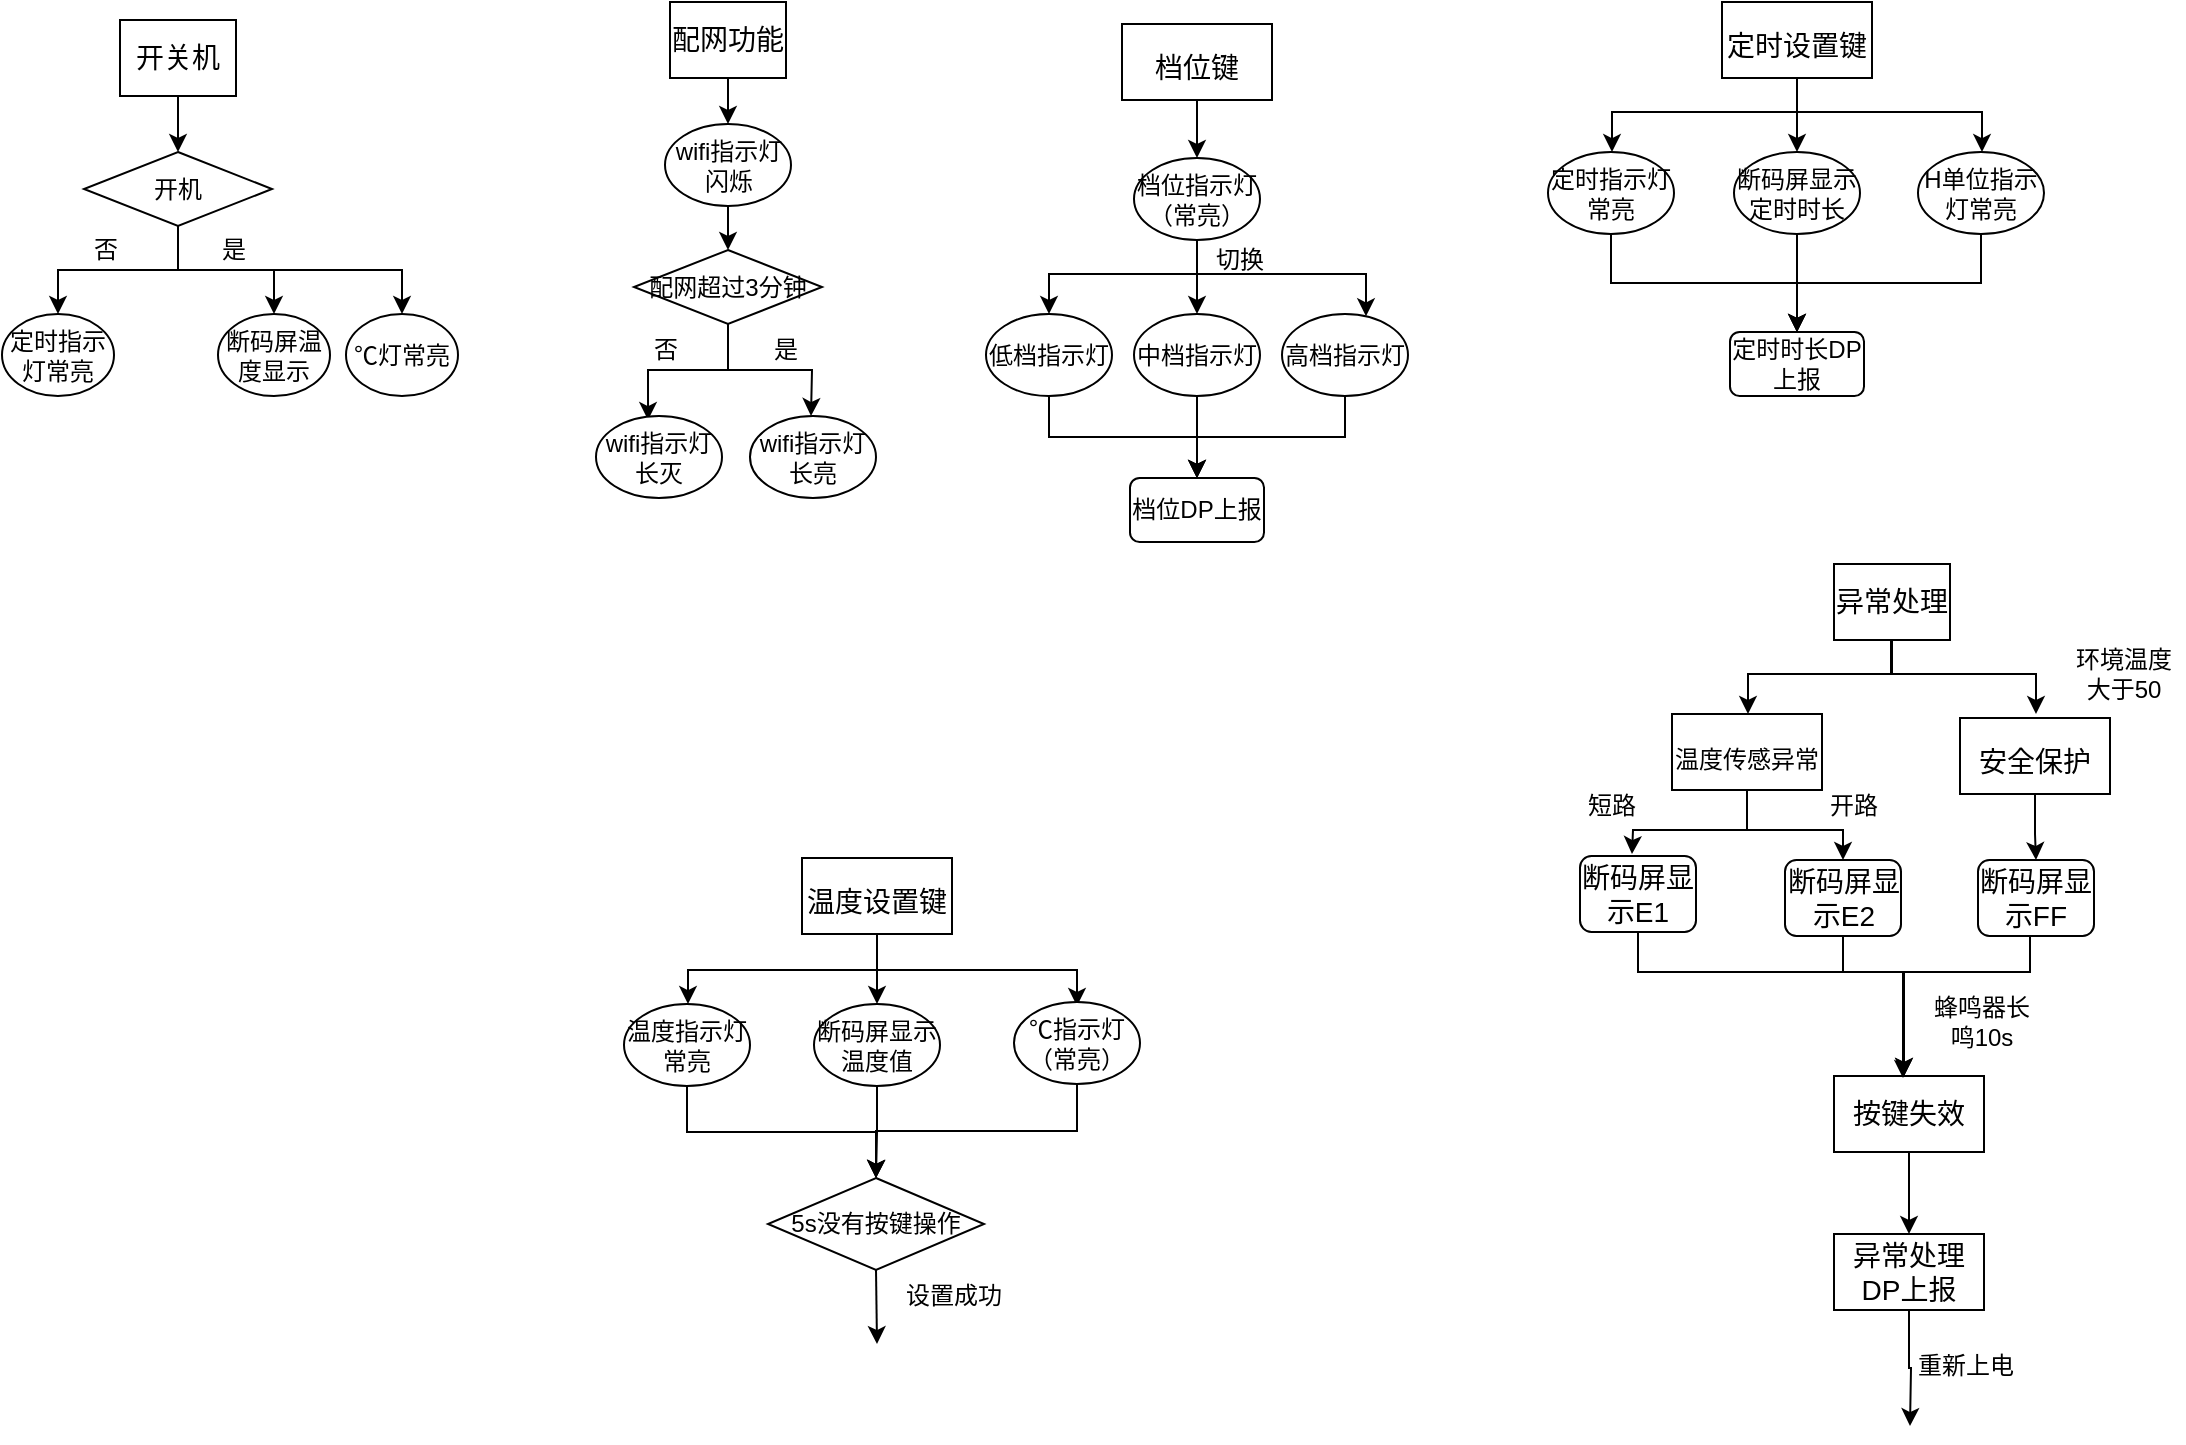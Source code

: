 <mxfile version="15.9.6" type="github">
  <diagram id="7bYu3S5xshXxI2PsXWl_" name="Page-1">
    <mxGraphModel dx="2249" dy="762" grid="0" gridSize="10" guides="1" tooltips="1" connect="1" arrows="1" fold="1" page="1" pageScale="1" pageWidth="827" pageHeight="1169" math="0" shadow="0">
      <root>
        <mxCell id="0" />
        <mxCell id="1" parent="0" />
        <mxCell id="s2p4G6TEXcPG5f_NmB---62" style="edgeStyle=orthogonalEdgeStyle;rounded=0;orthogonalLoop=1;jettySize=auto;html=1;exitX=0.5;exitY=1;exitDx=0;exitDy=0;entryX=0.5;entryY=0;entryDx=0;entryDy=0;" edge="1" parent="1" source="s2p4G6TEXcPG5f_NmB---1" target="s2p4G6TEXcPG5f_NmB---61">
          <mxGeometry relative="1" as="geometry" />
        </mxCell>
        <mxCell id="s2p4G6TEXcPG5f_NmB---1" value="开关机" style="rounded=0;whiteSpace=wrap;html=1;fontSize=14;" vertex="1" parent="1">
          <mxGeometry x="-217" y="60" width="58" height="38" as="geometry" />
        </mxCell>
        <mxCell id="s2p4G6TEXcPG5f_NmB---22" style="edgeStyle=orthogonalEdgeStyle;rounded=0;orthogonalLoop=1;jettySize=auto;html=1;exitX=0.5;exitY=1;exitDx=0;exitDy=0;entryX=0.5;entryY=0;entryDx=0;entryDy=0;" edge="1" parent="1" source="s2p4G6TEXcPG5f_NmB---5" target="s2p4G6TEXcPG5f_NmB---18">
          <mxGeometry relative="1" as="geometry" />
        </mxCell>
        <mxCell id="s2p4G6TEXcPG5f_NmB---5" value="&lt;font style=&quot;font-size: 14px&quot;&gt;档位键&lt;/font&gt;" style="rounded=0;whiteSpace=wrap;html=1;fontSize=24;" vertex="1" parent="1">
          <mxGeometry x="284" y="62" width="75" height="38" as="geometry" />
        </mxCell>
        <mxCell id="s2p4G6TEXcPG5f_NmB---31" value="" style="edgeStyle=orthogonalEdgeStyle;rounded=0;orthogonalLoop=1;jettySize=auto;html=1;" edge="1" parent="1" source="s2p4G6TEXcPG5f_NmB---6" target="s2p4G6TEXcPG5f_NmB---30">
          <mxGeometry relative="1" as="geometry">
            <Array as="points">
              <mxPoint x="162" y="535" />
              <mxPoint x="67" y="535" />
            </Array>
          </mxGeometry>
        </mxCell>
        <mxCell id="s2p4G6TEXcPG5f_NmB---33" style="edgeStyle=orthogonalEdgeStyle;rounded=0;orthogonalLoop=1;jettySize=auto;html=1;exitX=0.5;exitY=1;exitDx=0;exitDy=0;" edge="1" parent="1">
          <mxGeometry relative="1" as="geometry">
            <mxPoint x="161.5" y="520" as="sourcePoint" />
            <mxPoint x="261.5" y="553" as="targetPoint" />
            <Array as="points">
              <mxPoint x="162" y="535" />
              <mxPoint x="262" y="535" />
            </Array>
          </mxGeometry>
        </mxCell>
        <mxCell id="s2p4G6TEXcPG5f_NmB---53" style="edgeStyle=orthogonalEdgeStyle;rounded=0;orthogonalLoop=1;jettySize=auto;html=1;exitX=0.5;exitY=1;exitDx=0;exitDy=0;entryX=0.5;entryY=0;entryDx=0;entryDy=0;" edge="1" parent="1" source="s2p4G6TEXcPG5f_NmB---6" target="s2p4G6TEXcPG5f_NmB---50">
          <mxGeometry relative="1" as="geometry" />
        </mxCell>
        <mxCell id="s2p4G6TEXcPG5f_NmB---6" value="&lt;span style=&quot;font-size: 14px&quot;&gt;温度设置键&lt;/span&gt;" style="rounded=0;whiteSpace=wrap;html=1;fontSize=24;" vertex="1" parent="1">
          <mxGeometry x="124" y="479" width="75" height="38" as="geometry" />
        </mxCell>
        <mxCell id="s2p4G6TEXcPG5f_NmB---57" value="" style="edgeStyle=orthogonalEdgeStyle;rounded=0;orthogonalLoop=1;jettySize=auto;html=1;" edge="1" parent="1" source="s2p4G6TEXcPG5f_NmB---7" target="s2p4G6TEXcPG5f_NmB---51">
          <mxGeometry relative="1" as="geometry" />
        </mxCell>
        <mxCell id="s2p4G6TEXcPG5f_NmB---58" style="edgeStyle=orthogonalEdgeStyle;rounded=0;orthogonalLoop=1;jettySize=auto;html=1;exitX=0.5;exitY=1;exitDx=0;exitDy=0;" edge="1" parent="1" source="s2p4G6TEXcPG5f_NmB---7" target="s2p4G6TEXcPG5f_NmB---55">
          <mxGeometry relative="1" as="geometry">
            <Array as="points">
              <mxPoint x="622" y="106" />
              <mxPoint x="529" y="106" />
            </Array>
          </mxGeometry>
        </mxCell>
        <mxCell id="s2p4G6TEXcPG5f_NmB---59" style="edgeStyle=orthogonalEdgeStyle;rounded=0;orthogonalLoop=1;jettySize=auto;html=1;exitX=0.5;exitY=1;exitDx=0;exitDy=0;" edge="1" parent="1" source="s2p4G6TEXcPG5f_NmB---7" target="s2p4G6TEXcPG5f_NmB---56">
          <mxGeometry relative="1" as="geometry">
            <Array as="points">
              <mxPoint x="622" y="106" />
              <mxPoint x="714" y="106" />
            </Array>
          </mxGeometry>
        </mxCell>
        <mxCell id="s2p4G6TEXcPG5f_NmB---7" value="&lt;font style=&quot;font-size: 14px&quot;&gt;定时设置键&lt;/font&gt;" style="rounded=0;whiteSpace=wrap;html=1;fontSize=24;" vertex="1" parent="1">
          <mxGeometry x="584" y="51" width="75" height="38" as="geometry" />
        </mxCell>
        <mxCell id="s2p4G6TEXcPG5f_NmB---17" style="edgeStyle=orthogonalEdgeStyle;rounded=0;orthogonalLoop=1;jettySize=auto;html=1;exitX=0.5;exitY=1;exitDx=0;exitDy=0;entryX=0.5;entryY=0;entryDx=0;entryDy=0;" edge="1" parent="1" source="s2p4G6TEXcPG5f_NmB---8" target="s2p4G6TEXcPG5f_NmB---12">
          <mxGeometry relative="1" as="geometry" />
        </mxCell>
        <mxCell id="s2p4G6TEXcPG5f_NmB---8" value="配网功能" style="rounded=0;whiteSpace=wrap;html=1;fontSize=14;" vertex="1" parent="1">
          <mxGeometry x="58" y="51" width="58" height="38" as="geometry" />
        </mxCell>
        <mxCell id="s2p4G6TEXcPG5f_NmB---34" value="" style="edgeStyle=orthogonalEdgeStyle;rounded=0;orthogonalLoop=1;jettySize=auto;html=1;" edge="1" parent="1" source="s2p4G6TEXcPG5f_NmB---12" target="s2p4G6TEXcPG5f_NmB---13">
          <mxGeometry relative="1" as="geometry" />
        </mxCell>
        <mxCell id="s2p4G6TEXcPG5f_NmB---12" value="wifi指示灯闪烁" style="ellipse;whiteSpace=wrap;html=1;" vertex="1" parent="1">
          <mxGeometry x="55.5" y="112" width="63" height="41" as="geometry" />
        </mxCell>
        <mxCell id="s2p4G6TEXcPG5f_NmB---37" style="edgeStyle=orthogonalEdgeStyle;rounded=0;orthogonalLoop=1;jettySize=auto;html=1;exitX=0.5;exitY=1;exitDx=0;exitDy=0;entryX=0.413;entryY=0.049;entryDx=0;entryDy=0;entryPerimeter=0;" edge="1" parent="1" source="s2p4G6TEXcPG5f_NmB---13" target="s2p4G6TEXcPG5f_NmB---35">
          <mxGeometry relative="1" as="geometry" />
        </mxCell>
        <mxCell id="s2p4G6TEXcPG5f_NmB---38" style="edgeStyle=orthogonalEdgeStyle;rounded=0;orthogonalLoop=1;jettySize=auto;html=1;exitX=0.5;exitY=1;exitDx=0;exitDy=0;entryX=0.5;entryY=0;entryDx=0;entryDy=0;" edge="1" parent="1" source="s2p4G6TEXcPG5f_NmB---13">
          <mxGeometry relative="1" as="geometry">
            <mxPoint x="128.5" y="258" as="targetPoint" />
          </mxGeometry>
        </mxCell>
        <mxCell id="s2p4G6TEXcPG5f_NmB---13" value="配网超过3分钟" style="rhombus;whiteSpace=wrap;html=1;" vertex="1" parent="1">
          <mxGeometry x="40" y="175" width="94" height="37" as="geometry" />
        </mxCell>
        <mxCell id="s2p4G6TEXcPG5f_NmB---26" style="edgeStyle=orthogonalEdgeStyle;rounded=0;orthogonalLoop=1;jettySize=auto;html=1;exitX=0.5;exitY=1;exitDx=0;exitDy=0;entryX=0.5;entryY=0;entryDx=0;entryDy=0;" edge="1" parent="1" source="s2p4G6TEXcPG5f_NmB---18" target="s2p4G6TEXcPG5f_NmB---19">
          <mxGeometry relative="1" as="geometry">
            <Array as="points">
              <mxPoint x="322" y="187" />
              <mxPoint x="248" y="187" />
            </Array>
          </mxGeometry>
        </mxCell>
        <mxCell id="s2p4G6TEXcPG5f_NmB---27" style="edgeStyle=orthogonalEdgeStyle;rounded=0;orthogonalLoop=1;jettySize=auto;html=1;exitX=0.5;exitY=1;exitDx=0;exitDy=0;entryX=0.5;entryY=0;entryDx=0;entryDy=0;" edge="1" parent="1" source="s2p4G6TEXcPG5f_NmB---18" target="s2p4G6TEXcPG5f_NmB---20">
          <mxGeometry relative="1" as="geometry" />
        </mxCell>
        <mxCell id="s2p4G6TEXcPG5f_NmB---28" style="edgeStyle=orthogonalEdgeStyle;rounded=0;orthogonalLoop=1;jettySize=auto;html=1;exitX=0.5;exitY=1;exitDx=0;exitDy=0;" edge="1" parent="1" source="s2p4G6TEXcPG5f_NmB---18" target="s2p4G6TEXcPG5f_NmB---21">
          <mxGeometry relative="1" as="geometry">
            <Array as="points">
              <mxPoint x="322" y="187" />
              <mxPoint x="406" y="187" />
            </Array>
          </mxGeometry>
        </mxCell>
        <mxCell id="s2p4G6TEXcPG5f_NmB---18" value="档位指示灯（常亮）" style="ellipse;whiteSpace=wrap;html=1;" vertex="1" parent="1">
          <mxGeometry x="290" y="129" width="63" height="41" as="geometry" />
        </mxCell>
        <mxCell id="s2p4G6TEXcPG5f_NmB---111" style="edgeStyle=orthogonalEdgeStyle;rounded=0;orthogonalLoop=1;jettySize=auto;html=1;exitX=0.5;exitY=1;exitDx=0;exitDy=0;entryX=0.5;entryY=0;entryDx=0;entryDy=0;fontSize=12;" edge="1" parent="1" source="s2p4G6TEXcPG5f_NmB---19" target="s2p4G6TEXcPG5f_NmB---110">
          <mxGeometry relative="1" as="geometry" />
        </mxCell>
        <mxCell id="s2p4G6TEXcPG5f_NmB---19" value="低档指示灯" style="ellipse;whiteSpace=wrap;html=1;" vertex="1" parent="1">
          <mxGeometry x="216" y="207" width="63" height="41" as="geometry" />
        </mxCell>
        <mxCell id="s2p4G6TEXcPG5f_NmB---112" style="edgeStyle=orthogonalEdgeStyle;rounded=0;orthogonalLoop=1;jettySize=auto;html=1;exitX=0.5;exitY=1;exitDx=0;exitDy=0;entryX=0.5;entryY=0;entryDx=0;entryDy=0;fontSize=12;" edge="1" parent="1" source="s2p4G6TEXcPG5f_NmB---20" target="s2p4G6TEXcPG5f_NmB---110">
          <mxGeometry relative="1" as="geometry" />
        </mxCell>
        <mxCell id="s2p4G6TEXcPG5f_NmB---20" value="中档指示灯" style="ellipse;whiteSpace=wrap;html=1;" vertex="1" parent="1">
          <mxGeometry x="290" y="207" width="63" height="41" as="geometry" />
        </mxCell>
        <mxCell id="s2p4G6TEXcPG5f_NmB---113" style="edgeStyle=orthogonalEdgeStyle;rounded=0;orthogonalLoop=1;jettySize=auto;html=1;exitX=0.5;exitY=1;exitDx=0;exitDy=0;fontSize=12;" edge="1" parent="1" source="s2p4G6TEXcPG5f_NmB---21" target="s2p4G6TEXcPG5f_NmB---110">
          <mxGeometry relative="1" as="geometry" />
        </mxCell>
        <mxCell id="s2p4G6TEXcPG5f_NmB---21" value="高档指示灯" style="ellipse;whiteSpace=wrap;html=1;" vertex="1" parent="1">
          <mxGeometry x="364" y="207" width="63" height="41" as="geometry" />
        </mxCell>
        <mxCell id="s2p4G6TEXcPG5f_NmB---29" value="切换" style="text;html=1;strokeColor=none;fillColor=none;align=center;verticalAlign=middle;whiteSpace=wrap;rounded=0;" vertex="1" parent="1">
          <mxGeometry x="313" y="165" width="60" height="30" as="geometry" />
        </mxCell>
        <mxCell id="s2p4G6TEXcPG5f_NmB---43" style="edgeStyle=orthogonalEdgeStyle;rounded=0;orthogonalLoop=1;jettySize=auto;html=1;exitX=0.5;exitY=1;exitDx=0;exitDy=0;" edge="1" parent="1" source="s2p4G6TEXcPG5f_NmB---30" target="s2p4G6TEXcPG5f_NmB---41">
          <mxGeometry relative="1" as="geometry" />
        </mxCell>
        <mxCell id="s2p4G6TEXcPG5f_NmB---30" value="温度指示灯常亮" style="ellipse;whiteSpace=wrap;html=1;" vertex="1" parent="1">
          <mxGeometry x="35" y="552" width="63" height="41" as="geometry" />
        </mxCell>
        <mxCell id="s2p4G6TEXcPG5f_NmB---44" style="edgeStyle=orthogonalEdgeStyle;rounded=0;orthogonalLoop=1;jettySize=auto;html=1;exitX=0.5;exitY=1;exitDx=0;exitDy=0;entryX=0.5;entryY=0;entryDx=0;entryDy=0;" edge="1" parent="1" source="s2p4G6TEXcPG5f_NmB---32" target="s2p4G6TEXcPG5f_NmB---41">
          <mxGeometry relative="1" as="geometry" />
        </mxCell>
        <mxCell id="s2p4G6TEXcPG5f_NmB---32" value="℃指示灯（常亮）" style="ellipse;whiteSpace=wrap;html=1;" vertex="1" parent="1">
          <mxGeometry x="230" y="551" width="63" height="41" as="geometry" />
        </mxCell>
        <mxCell id="s2p4G6TEXcPG5f_NmB---35" value="wifi指示灯长灭" style="ellipse;whiteSpace=wrap;html=1;" vertex="1" parent="1">
          <mxGeometry x="21" y="258" width="63" height="41" as="geometry" />
        </mxCell>
        <mxCell id="s2p4G6TEXcPG5f_NmB---36" value="wifi指示灯长亮" style="ellipse;whiteSpace=wrap;html=1;" vertex="1" parent="1">
          <mxGeometry x="98" y="258" width="63" height="41" as="geometry" />
        </mxCell>
        <mxCell id="s2p4G6TEXcPG5f_NmB---39" value="否" style="text;html=1;strokeColor=none;fillColor=none;align=center;verticalAlign=middle;whiteSpace=wrap;rounded=0;" vertex="1" parent="1">
          <mxGeometry x="26" y="210" width="60" height="30" as="geometry" />
        </mxCell>
        <mxCell id="s2p4G6TEXcPG5f_NmB---40" value="是" style="text;html=1;strokeColor=none;fillColor=none;align=center;verticalAlign=middle;whiteSpace=wrap;rounded=0;" vertex="1" parent="1">
          <mxGeometry x="86" y="210" width="60" height="30" as="geometry" />
        </mxCell>
        <mxCell id="s2p4G6TEXcPG5f_NmB---49" style="edgeStyle=orthogonalEdgeStyle;rounded=0;orthogonalLoop=1;jettySize=auto;html=1;exitX=0.5;exitY=1;exitDx=0;exitDy=0;" edge="1" parent="1" source="s2p4G6TEXcPG5f_NmB---41">
          <mxGeometry relative="1" as="geometry">
            <mxPoint x="161.5" y="722" as="targetPoint" />
          </mxGeometry>
        </mxCell>
        <mxCell id="s2p4G6TEXcPG5f_NmB---41" value="5s没有按键操作" style="rhombus;whiteSpace=wrap;html=1;" vertex="1" parent="1">
          <mxGeometry x="107" y="639" width="108" height="46" as="geometry" />
        </mxCell>
        <mxCell id="s2p4G6TEXcPG5f_NmB---54" style="edgeStyle=orthogonalEdgeStyle;rounded=0;orthogonalLoop=1;jettySize=auto;html=1;exitX=0.5;exitY=1;exitDx=0;exitDy=0;entryX=0.5;entryY=0;entryDx=0;entryDy=0;" edge="1" parent="1" source="s2p4G6TEXcPG5f_NmB---50" target="s2p4G6TEXcPG5f_NmB---41">
          <mxGeometry relative="1" as="geometry" />
        </mxCell>
        <mxCell id="s2p4G6TEXcPG5f_NmB---50" value="断码屏显示温度值" style="ellipse;whiteSpace=wrap;html=1;" vertex="1" parent="1">
          <mxGeometry x="130" y="552" width="63" height="41" as="geometry" />
        </mxCell>
        <mxCell id="s2p4G6TEXcPG5f_NmB---116" style="edgeStyle=orthogonalEdgeStyle;rounded=0;orthogonalLoop=1;jettySize=auto;html=1;exitX=0.5;exitY=1;exitDx=0;exitDy=0;entryX=0.5;entryY=0;entryDx=0;entryDy=0;fontSize=12;" edge="1" parent="1" source="s2p4G6TEXcPG5f_NmB---51" target="s2p4G6TEXcPG5f_NmB---114">
          <mxGeometry relative="1" as="geometry" />
        </mxCell>
        <mxCell id="s2p4G6TEXcPG5f_NmB---51" value="断码屏显示定时时长" style="ellipse;whiteSpace=wrap;html=1;" vertex="1" parent="1">
          <mxGeometry x="590" y="126" width="63" height="41" as="geometry" />
        </mxCell>
        <mxCell id="s2p4G6TEXcPG5f_NmB---115" style="edgeStyle=orthogonalEdgeStyle;rounded=0;orthogonalLoop=1;jettySize=auto;html=1;exitX=0.5;exitY=1;exitDx=0;exitDy=0;entryX=0.5;entryY=0;entryDx=0;entryDy=0;fontSize=12;" edge="1" parent="1" source="s2p4G6TEXcPG5f_NmB---55" target="s2p4G6TEXcPG5f_NmB---114">
          <mxGeometry relative="1" as="geometry" />
        </mxCell>
        <mxCell id="s2p4G6TEXcPG5f_NmB---55" value="定时指示灯常亮" style="ellipse;whiteSpace=wrap;html=1;" vertex="1" parent="1">
          <mxGeometry x="497" y="126" width="63" height="41" as="geometry" />
        </mxCell>
        <mxCell id="s2p4G6TEXcPG5f_NmB---117" style="edgeStyle=orthogonalEdgeStyle;rounded=0;orthogonalLoop=1;jettySize=auto;html=1;exitX=0.5;exitY=1;exitDx=0;exitDy=0;fontSize=12;" edge="1" parent="1" source="s2p4G6TEXcPG5f_NmB---56" target="s2p4G6TEXcPG5f_NmB---114">
          <mxGeometry relative="1" as="geometry" />
        </mxCell>
        <mxCell id="s2p4G6TEXcPG5f_NmB---56" value="H单位指示灯常亮" style="ellipse;whiteSpace=wrap;html=1;" vertex="1" parent="1">
          <mxGeometry x="682" y="126" width="63" height="41" as="geometry" />
        </mxCell>
        <mxCell id="s2p4G6TEXcPG5f_NmB---65" value="" style="edgeStyle=orthogonalEdgeStyle;rounded=0;orthogonalLoop=1;jettySize=auto;html=1;" edge="1" parent="1" source="s2p4G6TEXcPG5f_NmB---61" target="s2p4G6TEXcPG5f_NmB---64">
          <mxGeometry relative="1" as="geometry" />
        </mxCell>
        <mxCell id="s2p4G6TEXcPG5f_NmB---70" style="edgeStyle=orthogonalEdgeStyle;rounded=0;orthogonalLoop=1;jettySize=auto;html=1;exitX=0.5;exitY=1;exitDx=0;exitDy=0;" edge="1" parent="1" source="s2p4G6TEXcPG5f_NmB---61" target="s2p4G6TEXcPG5f_NmB---67">
          <mxGeometry relative="1" as="geometry" />
        </mxCell>
        <mxCell id="s2p4G6TEXcPG5f_NmB---71" style="edgeStyle=orthogonalEdgeStyle;rounded=0;orthogonalLoop=1;jettySize=auto;html=1;exitX=0.5;exitY=1;exitDx=0;exitDy=0;" edge="1" parent="1" source="s2p4G6TEXcPG5f_NmB---61" target="s2p4G6TEXcPG5f_NmB---69">
          <mxGeometry relative="1" as="geometry" />
        </mxCell>
        <mxCell id="s2p4G6TEXcPG5f_NmB---61" value="开机" style="rhombus;whiteSpace=wrap;html=1;" vertex="1" parent="1">
          <mxGeometry x="-235" y="126" width="94" height="37" as="geometry" />
        </mxCell>
        <mxCell id="s2p4G6TEXcPG5f_NmB---64" value="定时指示灯常亮" style="ellipse;whiteSpace=wrap;html=1;" vertex="1" parent="1">
          <mxGeometry x="-276" y="207" width="56" height="41" as="geometry" />
        </mxCell>
        <mxCell id="s2p4G6TEXcPG5f_NmB---66" value="否" style="text;html=1;strokeColor=none;fillColor=none;align=center;verticalAlign=middle;whiteSpace=wrap;rounded=0;" vertex="1" parent="1">
          <mxGeometry x="-254" y="160" width="60" height="30" as="geometry" />
        </mxCell>
        <mxCell id="s2p4G6TEXcPG5f_NmB---67" value="断码屏温度显示" style="ellipse;whiteSpace=wrap;html=1;" vertex="1" parent="1">
          <mxGeometry x="-168" y="207" width="56" height="41" as="geometry" />
        </mxCell>
        <mxCell id="s2p4G6TEXcPG5f_NmB---69" value="℃灯常亮" style="ellipse;whiteSpace=wrap;html=1;" vertex="1" parent="1">
          <mxGeometry x="-104" y="207" width="56" height="41" as="geometry" />
        </mxCell>
        <mxCell id="s2p4G6TEXcPG5f_NmB---73" value="是" style="text;html=1;strokeColor=none;fillColor=none;align=center;verticalAlign=middle;whiteSpace=wrap;rounded=0;" vertex="1" parent="1">
          <mxGeometry x="-190" y="160" width="60" height="30" as="geometry" />
        </mxCell>
        <mxCell id="s2p4G6TEXcPG5f_NmB---77" style="edgeStyle=orthogonalEdgeStyle;rounded=0;orthogonalLoop=1;jettySize=auto;html=1;" edge="1" parent="1" target="s2p4G6TEXcPG5f_NmB---75">
          <mxGeometry relative="1" as="geometry">
            <mxPoint x="669" y="370" as="sourcePoint" />
            <Array as="points">
              <mxPoint x="669" y="387" />
              <mxPoint x="597" y="387" />
            </Array>
          </mxGeometry>
        </mxCell>
        <mxCell id="s2p4G6TEXcPG5f_NmB---78" style="edgeStyle=orthogonalEdgeStyle;rounded=0;orthogonalLoop=1;jettySize=auto;html=1;exitX=0.5;exitY=1;exitDx=0;exitDy=0;" edge="1" parent="1">
          <mxGeometry relative="1" as="geometry">
            <mxPoint x="668.5" y="369" as="sourcePoint" />
            <mxPoint x="741" y="407" as="targetPoint" />
            <Array as="points">
              <mxPoint x="669" y="387" />
              <mxPoint x="741" y="387" />
            </Array>
          </mxGeometry>
        </mxCell>
        <mxCell id="s2p4G6TEXcPG5f_NmB---91" style="edgeStyle=orthogonalEdgeStyle;rounded=0;orthogonalLoop=1;jettySize=auto;html=1;exitX=0.5;exitY=1;exitDx=0;exitDy=0;fontSize=12;" edge="1" parent="1" source="s2p4G6TEXcPG5f_NmB---75">
          <mxGeometry relative="1" as="geometry">
            <mxPoint x="539" y="477" as="targetPoint" />
          </mxGeometry>
        </mxCell>
        <mxCell id="s2p4G6TEXcPG5f_NmB---92" style="edgeStyle=orthogonalEdgeStyle;rounded=0;orthogonalLoop=1;jettySize=auto;html=1;exitX=0.5;exitY=1;exitDx=0;exitDy=0;fontSize=12;" edge="1" parent="1" source="s2p4G6TEXcPG5f_NmB---75" target="s2p4G6TEXcPG5f_NmB---89">
          <mxGeometry relative="1" as="geometry" />
        </mxCell>
        <mxCell id="s2p4G6TEXcPG5f_NmB---75" value="&lt;p&gt;&lt;font style=&quot;font-size: 12px&quot;&gt;温度传感异常&lt;/font&gt;&lt;br&gt;&lt;/p&gt;" style="rounded=0;whiteSpace=wrap;html=1;fontSize=24;align=center;" vertex="1" parent="1">
          <mxGeometry x="559" y="407" width="75" height="38" as="geometry" />
        </mxCell>
        <mxCell id="s2p4G6TEXcPG5f_NmB---99" value="" style="edgeStyle=orthogonalEdgeStyle;rounded=0;orthogonalLoop=1;jettySize=auto;html=1;fontSize=12;" edge="1" parent="1" source="s2p4G6TEXcPG5f_NmB---76" target="s2p4G6TEXcPG5f_NmB---90">
          <mxGeometry relative="1" as="geometry" />
        </mxCell>
        <mxCell id="s2p4G6TEXcPG5f_NmB---76" value="&lt;div&gt;&lt;span style=&quot;font-size: 14px ; line-height: 1&quot;&gt;安全保护&lt;/span&gt;&lt;/div&gt;" style="rounded=0;whiteSpace=wrap;html=1;fontSize=24;align=center;" vertex="1" parent="1">
          <mxGeometry x="703" y="409" width="75" height="38" as="geometry" />
        </mxCell>
        <mxCell id="s2p4G6TEXcPG5f_NmB---119" style="edgeStyle=orthogonalEdgeStyle;rounded=0;orthogonalLoop=1;jettySize=auto;html=1;exitX=0.5;exitY=1;exitDx=0;exitDy=0;entryX=0.5;entryY=0;entryDx=0;entryDy=0;fontSize=12;" edge="1" parent="1" source="s2p4G6TEXcPG5f_NmB---87" target="s2p4G6TEXcPG5f_NmB---118">
          <mxGeometry relative="1" as="geometry" />
        </mxCell>
        <mxCell id="s2p4G6TEXcPG5f_NmB---87" value="按键失效" style="rounded=0;whiteSpace=wrap;html=1;fontSize=14;" vertex="1" parent="1">
          <mxGeometry x="640" y="588" width="75" height="38" as="geometry" />
        </mxCell>
        <mxCell id="s2p4G6TEXcPG5f_NmB---101" style="edgeStyle=orthogonalEdgeStyle;rounded=0;orthogonalLoop=1;jettySize=auto;html=1;fontSize=12;" edge="1" parent="1" source="s2p4G6TEXcPG5f_NmB---88" target="s2p4G6TEXcPG5f_NmB---87">
          <mxGeometry relative="1" as="geometry">
            <Array as="points">
              <mxPoint x="542" y="536" />
              <mxPoint x="675" y="536" />
            </Array>
          </mxGeometry>
        </mxCell>
        <mxCell id="s2p4G6TEXcPG5f_NmB---88" value="断码屏显示E1" style="rounded=1;whiteSpace=wrap;html=1;fontSize=14;shadow=0;glass=0;" vertex="1" parent="1">
          <mxGeometry x="513" y="478" width="58" height="38" as="geometry" />
        </mxCell>
        <mxCell id="s2p4G6TEXcPG5f_NmB---103" style="edgeStyle=orthogonalEdgeStyle;rounded=0;orthogonalLoop=1;jettySize=auto;html=1;exitX=0.5;exitY=1;exitDx=0;exitDy=0;fontSize=12;" edge="1" parent="1" source="s2p4G6TEXcPG5f_NmB---89">
          <mxGeometry relative="1" as="geometry">
            <mxPoint x="675" y="588" as="targetPoint" />
            <Array as="points">
              <mxPoint x="645" y="536" />
              <mxPoint x="675" y="536" />
            </Array>
          </mxGeometry>
        </mxCell>
        <mxCell id="s2p4G6TEXcPG5f_NmB---89" value="断码屏显示E2" style="rounded=1;whiteSpace=wrap;html=1;fontSize=14;" vertex="1" parent="1">
          <mxGeometry x="615.5" y="480" width="58" height="38" as="geometry" />
        </mxCell>
        <mxCell id="s2p4G6TEXcPG5f_NmB---106" style="edgeStyle=orthogonalEdgeStyle;rounded=0;orthogonalLoop=1;jettySize=auto;html=1;exitX=0.5;exitY=1;exitDx=0;exitDy=0;entryX=0.5;entryY=0;entryDx=0;entryDy=0;fontSize=12;" edge="1" parent="1">
          <mxGeometry relative="1" as="geometry">
            <mxPoint x="738" y="518" as="sourcePoint" />
            <mxPoint x="674.5" y="589" as="targetPoint" />
            <Array as="points">
              <mxPoint x="738" y="536" />
              <mxPoint x="675" y="536" />
            </Array>
          </mxGeometry>
        </mxCell>
        <mxCell id="s2p4G6TEXcPG5f_NmB---90" value="断码屏显示FF" style="rounded=1;whiteSpace=wrap;html=1;fontSize=14;" vertex="1" parent="1">
          <mxGeometry x="712" y="480" width="58" height="38" as="geometry" />
        </mxCell>
        <mxCell id="s2p4G6TEXcPG5f_NmB---93" value="短路" style="text;html=1;strokeColor=none;fillColor=none;align=center;verticalAlign=middle;whiteSpace=wrap;rounded=0;fontSize=12;" vertex="1" parent="1">
          <mxGeometry x="499" y="438" width="60" height="30" as="geometry" />
        </mxCell>
        <mxCell id="s2p4G6TEXcPG5f_NmB---96" value="开路" style="text;html=1;strokeColor=none;fillColor=none;align=center;verticalAlign=middle;whiteSpace=wrap;rounded=0;fontSize=12;" vertex="1" parent="1">
          <mxGeometry x="620" y="438" width="60" height="30" as="geometry" />
        </mxCell>
        <mxCell id="s2p4G6TEXcPG5f_NmB---100" value="环境温度大于50" style="text;html=1;strokeColor=none;fillColor=none;align=center;verticalAlign=middle;whiteSpace=wrap;rounded=0;fontSize=12;" vertex="1" parent="1">
          <mxGeometry x="755" y="372" width="60" height="30" as="geometry" />
        </mxCell>
        <mxCell id="s2p4G6TEXcPG5f_NmB---107" value="蜂鸣器长鸣10s" style="text;html=1;strokeColor=none;fillColor=none;align=center;verticalAlign=middle;whiteSpace=wrap;rounded=0;fontSize=12;" vertex="1" parent="1">
          <mxGeometry x="684" y="546" width="60" height="30" as="geometry" />
        </mxCell>
        <mxCell id="s2p4G6TEXcPG5f_NmB---109" value="异常处理" style="rounded=0;whiteSpace=wrap;html=1;fontSize=14;" vertex="1" parent="1">
          <mxGeometry x="640" y="332" width="58" height="38" as="geometry" />
        </mxCell>
        <mxCell id="s2p4G6TEXcPG5f_NmB---110" value="档位DP上报" style="rounded=1;whiteSpace=wrap;html=1;fontSize=12;" vertex="1" parent="1">
          <mxGeometry x="288" y="289" width="67" height="32" as="geometry" />
        </mxCell>
        <mxCell id="s2p4G6TEXcPG5f_NmB---114" value="定时时长DP上报" style="rounded=1;whiteSpace=wrap;html=1;fontSize=12;" vertex="1" parent="1">
          <mxGeometry x="588" y="216" width="67" height="32" as="geometry" />
        </mxCell>
        <mxCell id="s2p4G6TEXcPG5f_NmB---120" style="edgeStyle=orthogonalEdgeStyle;rounded=0;orthogonalLoop=1;jettySize=auto;html=1;exitX=0.5;exitY=1;exitDx=0;exitDy=0;fontSize=12;" edge="1" parent="1" source="s2p4G6TEXcPG5f_NmB---118">
          <mxGeometry relative="1" as="geometry">
            <mxPoint x="678" y="763" as="targetPoint" />
          </mxGeometry>
        </mxCell>
        <mxCell id="s2p4G6TEXcPG5f_NmB---118" value="异常处理DP上报" style="rounded=0;whiteSpace=wrap;html=1;fontSize=14;" vertex="1" parent="1">
          <mxGeometry x="640" y="667" width="75" height="38" as="geometry" />
        </mxCell>
        <mxCell id="s2p4G6TEXcPG5f_NmB---121" value="重新上电" style="text;html=1;strokeColor=none;fillColor=none;align=center;verticalAlign=middle;whiteSpace=wrap;rounded=0;shadow=0;glass=0;fontSize=12;" vertex="1" parent="1">
          <mxGeometry x="676" y="718" width="60" height="30" as="geometry" />
        </mxCell>
        <mxCell id="s2p4G6TEXcPG5f_NmB---122" value="设置成功" style="text;html=1;strokeColor=none;fillColor=none;align=center;verticalAlign=middle;whiteSpace=wrap;rounded=0;shadow=0;glass=0;fontSize=12;" vertex="1" parent="1">
          <mxGeometry x="170" y="683" width="60" height="30" as="geometry" />
        </mxCell>
      </root>
    </mxGraphModel>
  </diagram>
</mxfile>
